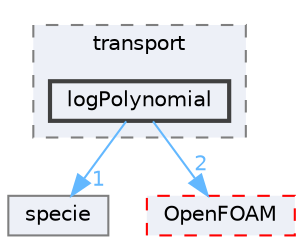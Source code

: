digraph "src/thermophysicalModels/specie/transport/logPolynomial"
{
 // LATEX_PDF_SIZE
  bgcolor="transparent";
  edge [fontname=Helvetica,fontsize=10,labelfontname=Helvetica,labelfontsize=10];
  node [fontname=Helvetica,fontsize=10,shape=box,height=0.2,width=0.4];
  compound=true
  subgraph clusterdir_c33051a76953a582918a8b8685a5d648 {
    graph [ bgcolor="#edf0f7", pencolor="grey50", label="transport", fontname=Helvetica,fontsize=10 style="filled,dashed", URL="dir_c33051a76953a582918a8b8685a5d648.html",tooltip=""]
  dir_23417dff2e784ed95fee5d8ab472fdb8 [label="logPolynomial", fillcolor="#edf0f7", color="grey25", style="filled,bold", URL="dir_23417dff2e784ed95fee5d8ab472fdb8.html",tooltip=""];
  }
  dir_0a4039949b5e30fbb8957147ecb4e7fe [label="specie", fillcolor="#edf0f7", color="grey50", style="filled", URL="dir_0a4039949b5e30fbb8957147ecb4e7fe.html",tooltip=""];
  dir_c5473ff19b20e6ec4dfe5c310b3778a8 [label="OpenFOAM", fillcolor="#edf0f7", color="red", style="filled,dashed", URL="dir_c5473ff19b20e6ec4dfe5c310b3778a8.html",tooltip=""];
  dir_23417dff2e784ed95fee5d8ab472fdb8->dir_0a4039949b5e30fbb8957147ecb4e7fe [headlabel="1", labeldistance=1.5 headhref="dir_002258_003684.html" href="dir_002258_003684.html" color="steelblue1" fontcolor="steelblue1"];
  dir_23417dff2e784ed95fee5d8ab472fdb8->dir_c5473ff19b20e6ec4dfe5c310b3778a8 [headlabel="2", labeldistance=1.5 headhref="dir_002258_002695.html" href="dir_002258_002695.html" color="steelblue1" fontcolor="steelblue1"];
}
